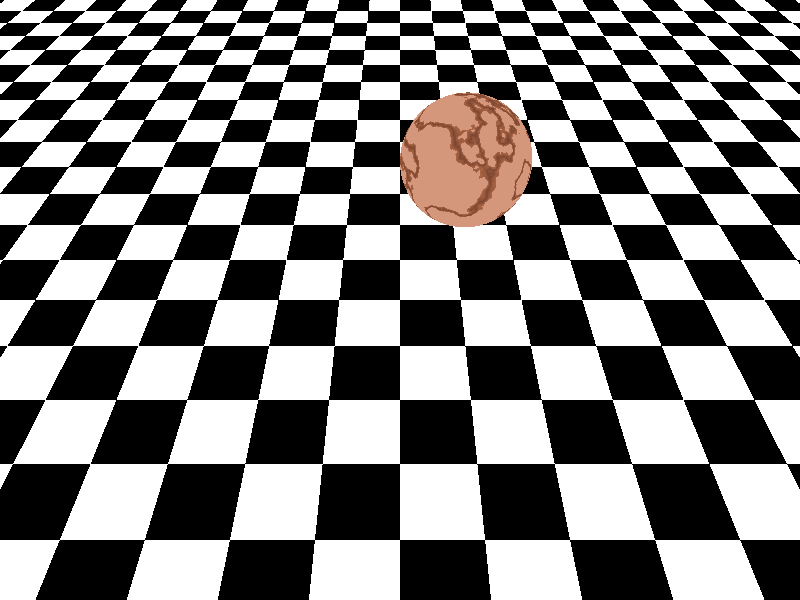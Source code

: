 //Hanna Kristensen 
// Standard pre-defined colors
//
#include "colors.inc" 
#include "woods.inc"  
#include "textures.inc"


plane{ <0,-1,0>, 0 texture{ pigment{ checker color rgb<1,1,1>*1.2 color rgb<0.25,0.15,0.1>*0}finish { phong 0.1}}}
camera {location<0,7,-7> look_at < 0 , 0 , 0 >}
light_source  { <10, 10, 10>, White}  
sphere { <1,2,1>, 1.00 texture{ Cherry_Wood finish { phong 1 } } }
 